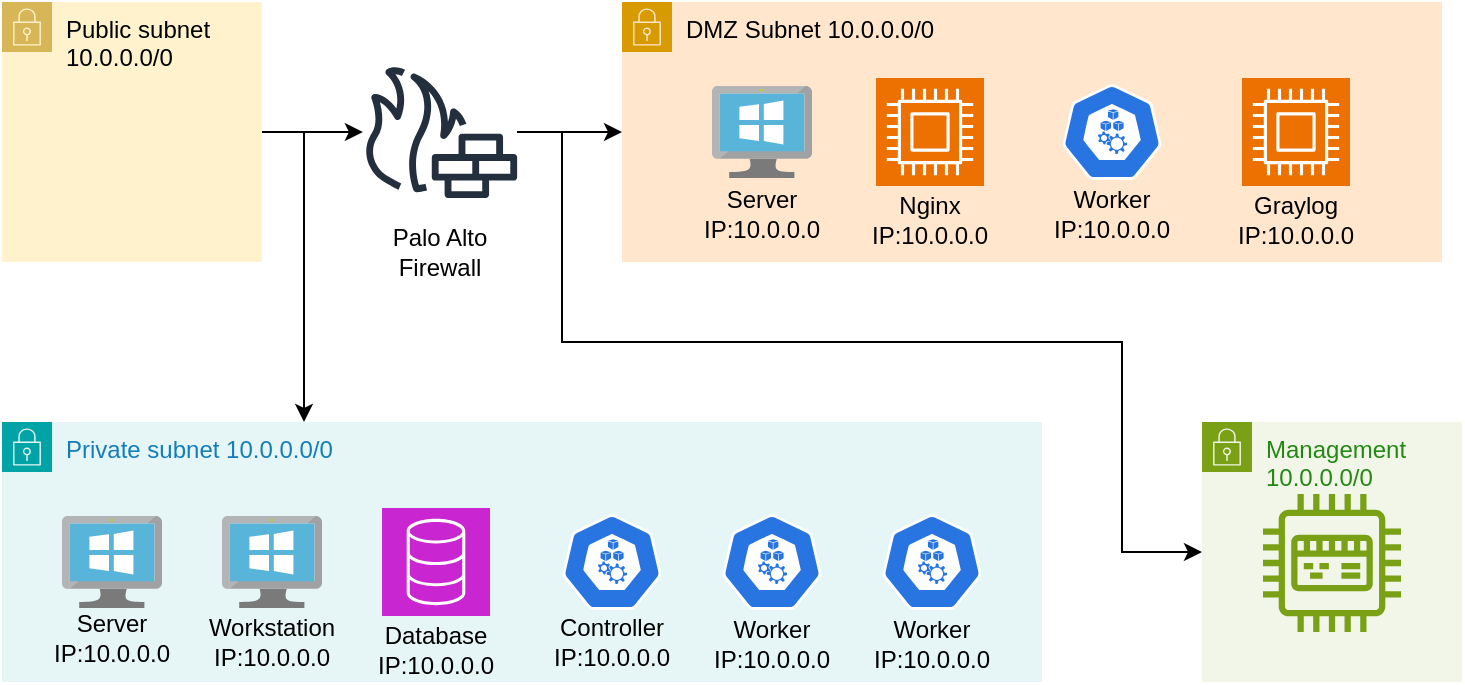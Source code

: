 <mxfile version="26.0.5">
  <diagram name="Page-1" id="4pLDhnXUERFea34VougU">
    <mxGraphModel dx="989" dy="619" grid="1" gridSize="10" guides="1" tooltips="1" connect="1" arrows="1" fold="1" page="1" pageScale="1" pageWidth="850" pageHeight="1100" math="0" shadow="0">
      <root>
        <mxCell id="0" />
        <mxCell id="1" parent="0" />
        <mxCell id="sgjaxwQcIo2bFu53haPY-1" value="Private subnet 10.0.0.0/0" style="points=[[0,0],[0.25,0],[0.5,0],[0.75,0],[1,0],[1,0.25],[1,0.5],[1,0.75],[1,1],[0.75,1],[0.5,1],[0.25,1],[0,1],[0,0.75],[0,0.5],[0,0.25]];outlineConnect=0;gradientColor=none;html=1;whiteSpace=wrap;fontSize=12;fontStyle=0;container=1;pointerEvents=0;collapsible=0;recursiveResize=0;shape=mxgraph.aws4.group;grIcon=mxgraph.aws4.group_security_group;grStroke=0;strokeColor=#00A4A6;fillColor=#E6F6F7;verticalAlign=top;align=left;spacingLeft=30;fontColor=#147EBA;dashed=0;" vertex="1" parent="1">
          <mxGeometry y="480" width="520" height="130" as="geometry" />
        </mxCell>
        <mxCell id="sgjaxwQcIo2bFu53haPY-10" value="" style="image;sketch=0;aspect=fixed;html=1;points=[];align=center;fontSize=12;image=img/lib/mscae/VirtualMachineWindows.svg;" vertex="1" parent="sgjaxwQcIo2bFu53haPY-1">
          <mxGeometry x="30" y="47" width="50" height="46" as="geometry" />
        </mxCell>
        <mxCell id="sgjaxwQcIo2bFu53haPY-11" value="" style="image;sketch=0;aspect=fixed;html=1;points=[];align=center;fontSize=12;image=img/lib/mscae/VirtualMachineWindows.svg;" vertex="1" parent="sgjaxwQcIo2bFu53haPY-1">
          <mxGeometry x="110" y="47" width="50" height="46" as="geometry" />
        </mxCell>
        <mxCell id="sgjaxwQcIo2bFu53haPY-12" value="" style="sketch=0;points=[[0,0,0],[0.25,0,0],[0.5,0,0],[0.75,0,0],[1,0,0],[0,1,0],[0.25,1,0],[0.5,1,0],[0.75,1,0],[1,1,0],[0,0.25,0],[0,0.5,0],[0,0.75,0],[1,0.25,0],[1,0.5,0],[1,0.75,0]];outlineConnect=0;fontColor=#232F3E;fillColor=#C925D1;strokeColor=#ffffff;dashed=0;verticalLabelPosition=bottom;verticalAlign=top;align=center;html=1;fontSize=12;fontStyle=0;aspect=fixed;shape=mxgraph.aws4.resourceIcon;resIcon=mxgraph.aws4.database;" vertex="1" parent="sgjaxwQcIo2bFu53haPY-1">
          <mxGeometry x="190" y="43" width="54" height="54" as="geometry" />
        </mxCell>
        <mxCell id="sgjaxwQcIo2bFu53haPY-13" value="" style="aspect=fixed;sketch=0;html=1;dashed=0;whitespace=wrap;verticalLabelPosition=bottom;verticalAlign=top;fillColor=#2875E2;strokeColor=#ffffff;points=[[0.005,0.63,0],[0.1,0.2,0],[0.9,0.2,0],[0.5,0,0],[0.995,0.63,0],[0.72,0.99,0],[0.5,1,0],[0.28,0.99,0]];shape=mxgraph.kubernetes.icon2;prIcon=k_proxy" vertex="1" parent="sgjaxwQcIo2bFu53haPY-1">
          <mxGeometry x="280" y="46" width="50" height="48" as="geometry" />
        </mxCell>
        <mxCell id="sgjaxwQcIo2bFu53haPY-14" value="" style="aspect=fixed;sketch=0;html=1;dashed=0;whitespace=wrap;verticalLabelPosition=bottom;verticalAlign=top;fillColor=#2875E2;strokeColor=#ffffff;points=[[0.005,0.63,0],[0.1,0.2,0],[0.9,0.2,0],[0.5,0,0],[0.995,0.63,0],[0.72,0.99,0],[0.5,1,0],[0.28,0.99,0]];shape=mxgraph.kubernetes.icon2;prIcon=k_proxy" vertex="1" parent="sgjaxwQcIo2bFu53haPY-1">
          <mxGeometry x="360" y="46" width="50" height="48" as="geometry" />
        </mxCell>
        <mxCell id="sgjaxwQcIo2bFu53haPY-15" value="" style="aspect=fixed;sketch=0;html=1;dashed=0;whitespace=wrap;verticalLabelPosition=bottom;verticalAlign=top;fillColor=#2875E2;strokeColor=#ffffff;points=[[0.005,0.63,0],[0.1,0.2,0],[0.9,0.2,0],[0.5,0,0],[0.995,0.63,0],[0.72,0.99,0],[0.5,1,0],[0.28,0.99,0]];shape=mxgraph.kubernetes.icon2;prIcon=k_proxy" vertex="1" parent="sgjaxwQcIo2bFu53haPY-1">
          <mxGeometry x="440" y="46" width="50" height="48" as="geometry" />
        </mxCell>
        <mxCell id="sgjaxwQcIo2bFu53haPY-34" value="&lt;div&gt;Server&lt;/div&gt;&lt;div&gt;IP:10.0.0.0&lt;br&gt;&lt;/div&gt;" style="text;html=1;align=center;verticalAlign=middle;whiteSpace=wrap;rounded=0;" vertex="1" parent="sgjaxwQcIo2bFu53haPY-1">
          <mxGeometry x="25" y="93" width="60" height="30" as="geometry" />
        </mxCell>
        <mxCell id="sgjaxwQcIo2bFu53haPY-35" value="&lt;div&gt;Workstation&lt;/div&gt;&lt;div&gt;IP:10.0.0.0&lt;br&gt;&lt;/div&gt;" style="text;html=1;align=center;verticalAlign=middle;whiteSpace=wrap;rounded=0;" vertex="1" parent="sgjaxwQcIo2bFu53haPY-1">
          <mxGeometry x="105" y="93" width="60" height="33" as="geometry" />
        </mxCell>
        <mxCell id="sgjaxwQcIo2bFu53haPY-36" value="&lt;div&gt;Database&lt;/div&gt;&lt;div&gt;IP:10.0.0.0&lt;br&gt;&lt;/div&gt;" style="text;html=1;align=center;verticalAlign=middle;whiteSpace=wrap;rounded=0;" vertex="1" parent="sgjaxwQcIo2bFu53haPY-1">
          <mxGeometry x="187" y="97" width="60" height="33" as="geometry" />
        </mxCell>
        <mxCell id="sgjaxwQcIo2bFu53haPY-37" value="&lt;div&gt;Controller&lt;/div&gt;&lt;div&gt;IP:10.0.0.0&lt;br&gt;&lt;/div&gt;" style="text;html=1;align=center;verticalAlign=middle;whiteSpace=wrap;rounded=0;" vertex="1" parent="sgjaxwQcIo2bFu53haPY-1">
          <mxGeometry x="275" y="93" width="60" height="33" as="geometry" />
        </mxCell>
        <mxCell id="sgjaxwQcIo2bFu53haPY-38" value="&lt;div&gt;Worker&lt;/div&gt;&lt;div&gt;IP:10.0.0.0&lt;br&gt;&lt;/div&gt;" style="text;html=1;align=center;verticalAlign=middle;whiteSpace=wrap;rounded=0;" vertex="1" parent="sgjaxwQcIo2bFu53haPY-1">
          <mxGeometry x="355" y="94" width="60" height="33" as="geometry" />
        </mxCell>
        <mxCell id="sgjaxwQcIo2bFu53haPY-39" value="&lt;div&gt;Worker&lt;/div&gt;&lt;div&gt;IP:10.0.0.0&lt;br&gt;&lt;/div&gt;" style="text;html=1;align=center;verticalAlign=middle;whiteSpace=wrap;rounded=0;" vertex="1" parent="sgjaxwQcIo2bFu53haPY-1">
          <mxGeometry x="435" y="94" width="60" height="33" as="geometry" />
        </mxCell>
        <mxCell id="sgjaxwQcIo2bFu53haPY-2" value="&lt;div&gt;Management&lt;/div&gt;&lt;div&gt;10.0.0.0/0&lt;/div&gt;" style="points=[[0,0],[0.25,0],[0.5,0],[0.75,0],[1,0],[1,0.25],[1,0.5],[1,0.75],[1,1],[0.75,1],[0.5,1],[0.25,1],[0,1],[0,0.75],[0,0.5],[0,0.25]];outlineConnect=0;gradientColor=none;html=1;whiteSpace=wrap;fontSize=12;fontStyle=0;container=1;pointerEvents=0;collapsible=0;recursiveResize=0;shape=mxgraph.aws4.group;grIcon=mxgraph.aws4.group_security_group;grStroke=0;strokeColor=#7AA116;fillColor=#F2F6E8;verticalAlign=top;align=left;spacingLeft=30;fontColor=#248814;dashed=0;" vertex="1" parent="1">
          <mxGeometry x="600" y="480" width="130" height="130" as="geometry" />
        </mxCell>
        <mxCell id="sgjaxwQcIo2bFu53haPY-32" value="" style="sketch=0;outlineConnect=0;fontColor=#232F3E;gradientColor=none;fillColor=#7AA116;strokeColor=none;dashed=0;verticalLabelPosition=bottom;verticalAlign=top;align=center;html=1;fontSize=12;fontStyle=0;aspect=fixed;pointerEvents=1;shape=mxgraph.aws4.iot_thing_industrial_pc;" vertex="1" parent="sgjaxwQcIo2bFu53haPY-2">
          <mxGeometry x="30.5" y="36" width="69" height="69" as="geometry" />
        </mxCell>
        <mxCell id="sgjaxwQcIo2bFu53haPY-23" style="edgeStyle=orthogonalEdgeStyle;rounded=0;orthogonalLoop=1;jettySize=auto;html=1;exitX=1;exitY=0.5;exitDx=0;exitDy=0;" edge="1" parent="1" source="sgjaxwQcIo2bFu53haPY-7" target="sgjaxwQcIo2bFu53haPY-8">
          <mxGeometry relative="1" as="geometry" />
        </mxCell>
        <mxCell id="sgjaxwQcIo2bFu53haPY-24" style="edgeStyle=orthogonalEdgeStyle;rounded=0;orthogonalLoop=1;jettySize=auto;html=1;" edge="1" parent="1" target="sgjaxwQcIo2bFu53haPY-1">
          <mxGeometry relative="1" as="geometry">
            <mxPoint x="150" y="470" as="targetPoint" />
            <mxPoint x="150" y="335" as="sourcePoint" />
            <Array as="points">
              <mxPoint x="151" y="335" />
            </Array>
          </mxGeometry>
        </mxCell>
        <mxCell id="sgjaxwQcIo2bFu53haPY-7" value="&lt;div&gt;Public subnet&amp;nbsp;&lt;/div&gt;&lt;div&gt;10.0.0.0/0&lt;/div&gt;" style="points=[[0,0],[0.25,0],[0.5,0],[0.75,0],[1,0],[1,0.25],[1,0.5],[1,0.75],[1,1],[0.75,1],[0.5,1],[0.25,1],[0,1],[0,0.75],[0,0.5],[0,0.25]];outlineConnect=0;html=1;whiteSpace=wrap;fontSize=12;fontStyle=0;container=1;pointerEvents=0;collapsible=0;recursiveResize=0;shape=mxgraph.aws4.group;grIcon=mxgraph.aws4.group_security_group;grStroke=0;strokeColor=#d6b656;fillColor=#fff2cc;verticalAlign=top;align=left;spacingLeft=30;dashed=0;" vertex="1" parent="1">
          <mxGeometry y="270" width="130" height="130" as="geometry" />
        </mxCell>
        <mxCell id="sgjaxwQcIo2bFu53haPY-22" style="edgeStyle=orthogonalEdgeStyle;rounded=0;orthogonalLoop=1;jettySize=auto;html=1;entryX=0;entryY=0.5;entryDx=0;entryDy=0;" edge="1" parent="1" source="sgjaxwQcIo2bFu53haPY-8" target="sgjaxwQcIo2bFu53haPY-9">
          <mxGeometry relative="1" as="geometry" />
        </mxCell>
        <mxCell id="sgjaxwQcIo2bFu53haPY-25" style="edgeStyle=orthogonalEdgeStyle;rounded=0;orthogonalLoop=1;jettySize=auto;html=1;entryX=0;entryY=0.5;entryDx=0;entryDy=0;" edge="1" parent="1" source="sgjaxwQcIo2bFu53haPY-8" target="sgjaxwQcIo2bFu53haPY-2">
          <mxGeometry relative="1" as="geometry">
            <Array as="points">
              <mxPoint x="280" y="335" />
              <mxPoint x="280" y="440" />
              <mxPoint x="560" y="440" />
              <mxPoint x="560" y="545" />
            </Array>
          </mxGeometry>
        </mxCell>
        <mxCell id="sgjaxwQcIo2bFu53haPY-8" value="" style="sketch=0;outlineConnect=0;fontColor=#232F3E;gradientColor=none;fillColor=#232F3D;strokeColor=none;dashed=0;verticalLabelPosition=bottom;verticalAlign=top;align=center;html=1;fontSize=12;fontStyle=0;aspect=fixed;pointerEvents=1;shape=mxgraph.aws4.generic_firewall;" vertex="1" parent="1">
          <mxGeometry x="180" y="302" width="78" height="66" as="geometry" />
        </mxCell>
        <mxCell id="sgjaxwQcIo2bFu53haPY-9" value="DMZ Subnet 10.0.0.0/0" style="points=[[0,0],[0.25,0],[0.5,0],[0.75,0],[1,0],[1,0.25],[1,0.5],[1,0.75],[1,1],[0.75,1],[0.5,1],[0.25,1],[0,1],[0,0.75],[0,0.5],[0,0.25]];outlineConnect=0;html=1;whiteSpace=wrap;fontSize=12;fontStyle=0;container=1;pointerEvents=0;collapsible=0;recursiveResize=0;shape=mxgraph.aws4.group;grIcon=mxgraph.aws4.group_security_group;grStroke=0;strokeColor=#d79b00;fillColor=#ffe6cc;verticalAlign=top;align=left;spacingLeft=30;dashed=0;" vertex="1" parent="1">
          <mxGeometry x="310" y="270" width="410" height="130" as="geometry" />
        </mxCell>
        <mxCell id="sgjaxwQcIo2bFu53haPY-16" value="" style="image;sketch=0;aspect=fixed;html=1;points=[];align=center;fontSize=12;image=img/lib/mscae/VirtualMachineWindows.svg;" vertex="1" parent="sgjaxwQcIo2bFu53haPY-9">
          <mxGeometry x="45" y="42" width="50" height="46" as="geometry" />
        </mxCell>
        <mxCell id="sgjaxwQcIo2bFu53haPY-18" value="" style="aspect=fixed;sketch=0;html=1;dashed=0;whitespace=wrap;verticalLabelPosition=bottom;verticalAlign=top;fillColor=#2875E2;strokeColor=#ffffff;points=[[0.005,0.63,0],[0.1,0.2,0],[0.9,0.2,0],[0.5,0,0],[0.995,0.63,0],[0.72,0.99,0],[0.5,1,0],[0.28,0.99,0]];shape=mxgraph.kubernetes.icon2;prIcon=k_proxy" vertex="1" parent="sgjaxwQcIo2bFu53haPY-9">
          <mxGeometry x="220" y="41" width="50" height="48" as="geometry" />
        </mxCell>
        <mxCell id="sgjaxwQcIo2bFu53haPY-40" value="&lt;div&gt;Server&lt;/div&gt;&lt;div&gt;IP:10.0.0.0&lt;br&gt;&lt;/div&gt;" style="text;html=1;align=center;verticalAlign=middle;whiteSpace=wrap;rounded=0;" vertex="1" parent="sgjaxwQcIo2bFu53haPY-9">
          <mxGeometry x="40" y="89" width="60" height="33" as="geometry" />
        </mxCell>
        <mxCell id="sgjaxwQcIo2bFu53haPY-41" value="&lt;div&gt;Nginx&lt;/div&gt;&lt;div&gt;IP:10.0.0.0&lt;br&gt;&lt;/div&gt;" style="text;html=1;align=center;verticalAlign=middle;whiteSpace=wrap;rounded=0;" vertex="1" parent="sgjaxwQcIo2bFu53haPY-9">
          <mxGeometry x="124" y="92" width="60" height="33" as="geometry" />
        </mxCell>
        <mxCell id="sgjaxwQcIo2bFu53haPY-42" value="&lt;div&gt;Worker&lt;/div&gt;&lt;div&gt;IP:10.0.0.0&lt;br&gt;&lt;/div&gt;" style="text;html=1;align=center;verticalAlign=middle;whiteSpace=wrap;rounded=0;" vertex="1" parent="sgjaxwQcIo2bFu53haPY-9">
          <mxGeometry x="215" y="89" width="60" height="33" as="geometry" />
        </mxCell>
        <mxCell id="sgjaxwQcIo2bFu53haPY-43" value="&lt;div&gt;Graylog&lt;/div&gt;&lt;div&gt;IP:10.0.0.0&lt;br&gt;&lt;/div&gt;" style="text;html=1;align=center;verticalAlign=middle;whiteSpace=wrap;rounded=0;" vertex="1" parent="sgjaxwQcIo2bFu53haPY-9">
          <mxGeometry x="307" y="92" width="60" height="33" as="geometry" />
        </mxCell>
        <mxCell id="sgjaxwQcIo2bFu53haPY-44" value="" style="sketch=0;points=[[0,0,0],[0.25,0,0],[0.5,0,0],[0.75,0,0],[1,0,0],[0,1,0],[0.25,1,0],[0.5,1,0],[0.75,1,0],[1,1,0],[0,0.25,0],[0,0.5,0],[0,0.75,0],[1,0.25,0],[1,0.5,0],[1,0.75,0]];outlineConnect=0;fontColor=#232F3E;fillColor=#ED7100;strokeColor=#ffffff;dashed=0;verticalLabelPosition=bottom;verticalAlign=top;align=center;html=1;fontSize=12;fontStyle=0;aspect=fixed;shape=mxgraph.aws4.resourceIcon;resIcon=mxgraph.aws4.compute;" vertex="1" parent="sgjaxwQcIo2bFu53haPY-9">
          <mxGeometry x="127" y="38" width="54" height="54" as="geometry" />
        </mxCell>
        <mxCell id="sgjaxwQcIo2bFu53haPY-45" value="" style="sketch=0;points=[[0,0,0],[0.25,0,0],[0.5,0,0],[0.75,0,0],[1,0,0],[0,1,0],[0.25,1,0],[0.5,1,0],[0.75,1,0],[1,1,0],[0,0.25,0],[0,0.5,0],[0,0.75,0],[1,0.25,0],[1,0.5,0],[1,0.75,0]];outlineConnect=0;fontColor=#232F3E;fillColor=#ED7100;strokeColor=#ffffff;dashed=0;verticalLabelPosition=bottom;verticalAlign=top;align=center;html=1;fontSize=12;fontStyle=0;aspect=fixed;shape=mxgraph.aws4.resourceIcon;resIcon=mxgraph.aws4.compute;" vertex="1" parent="sgjaxwQcIo2bFu53haPY-9">
          <mxGeometry x="310" y="38" width="54" height="54" as="geometry" />
        </mxCell>
        <mxCell id="sgjaxwQcIo2bFu53haPY-33" value="&lt;div&gt;Palo Alto&lt;/div&gt;&lt;div&gt;Firewall&lt;/div&gt;" style="text;html=1;align=center;verticalAlign=middle;whiteSpace=wrap;rounded=0;" vertex="1" parent="1">
          <mxGeometry x="189" y="380" width="60" height="30" as="geometry" />
        </mxCell>
      </root>
    </mxGraphModel>
  </diagram>
</mxfile>
